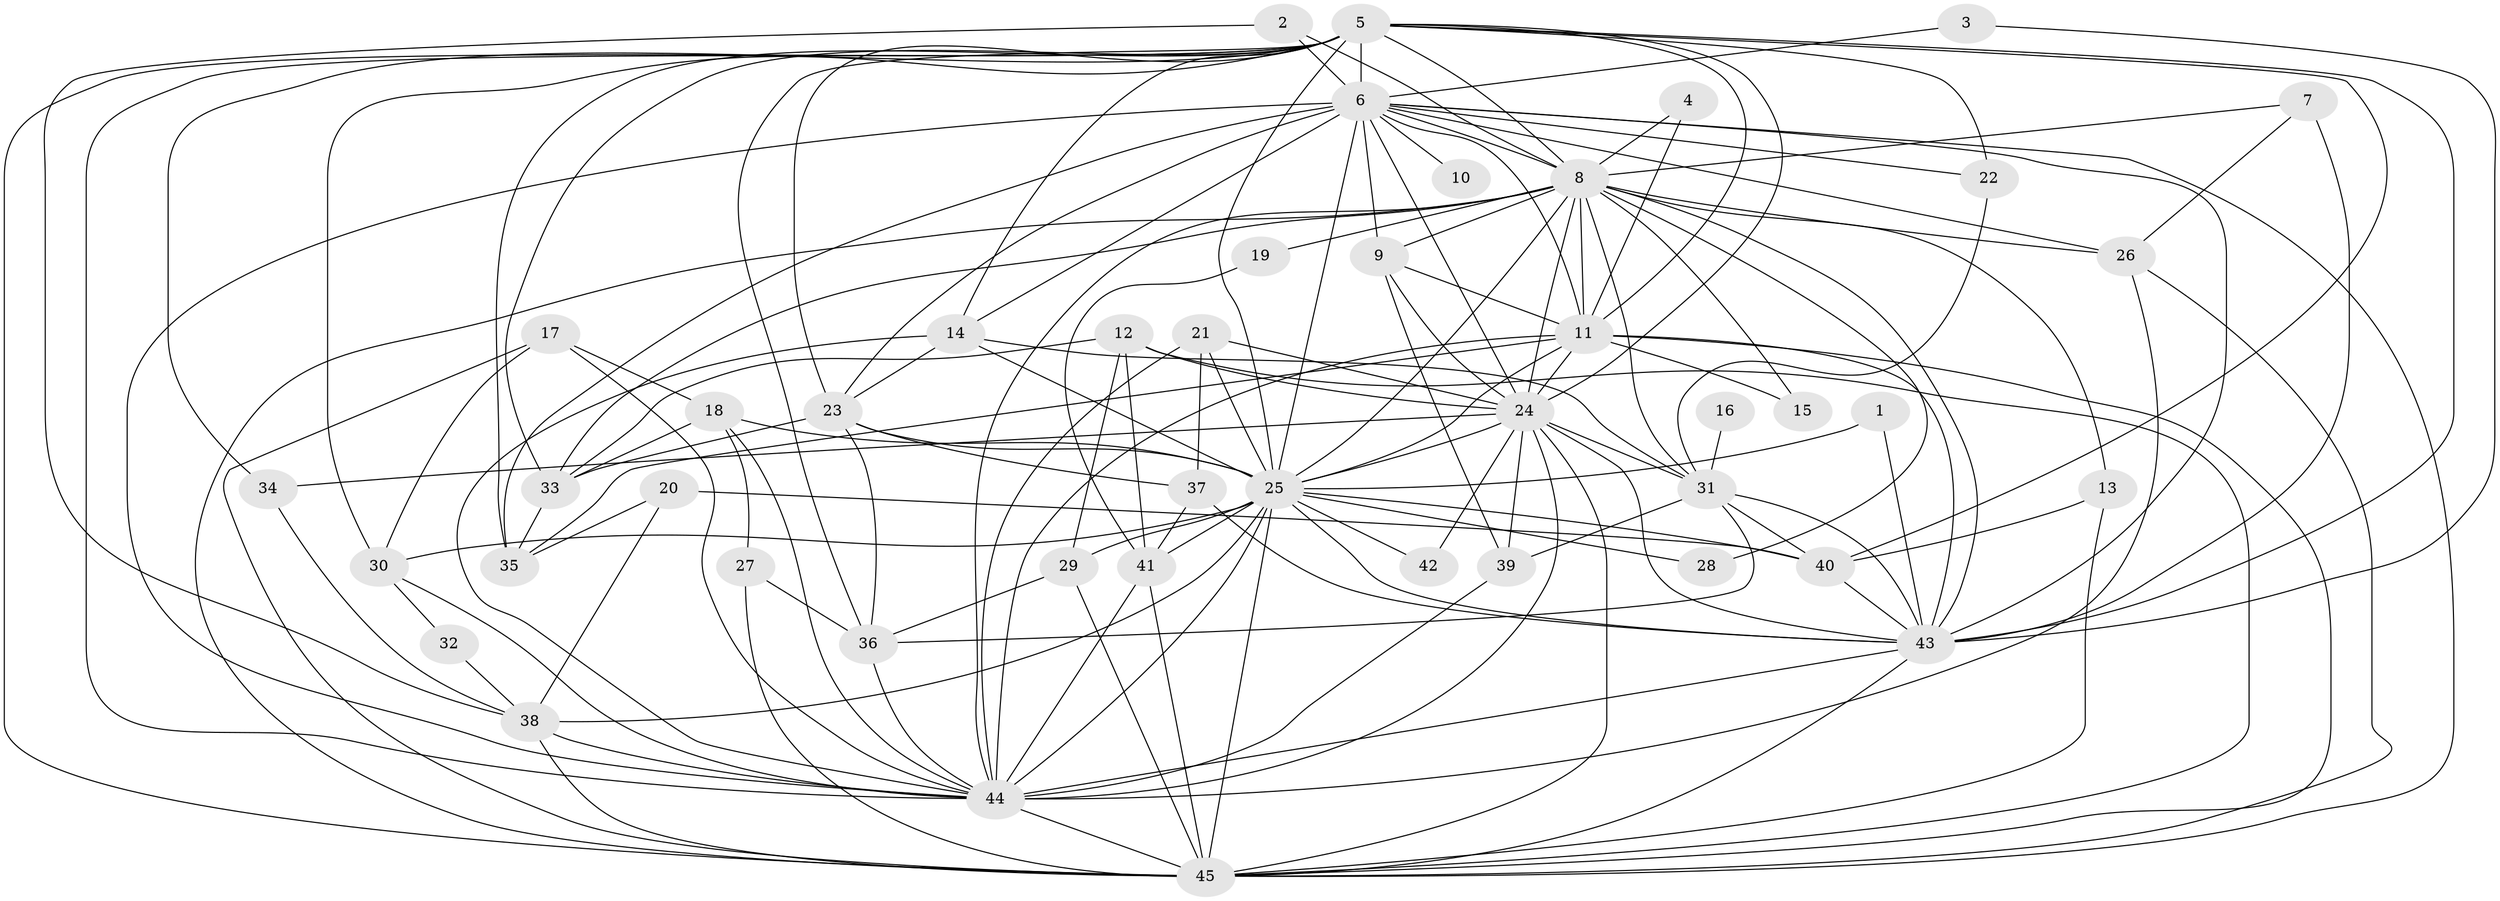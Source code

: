 // original degree distribution, {16: 0.017857142857142856, 18: 0.008928571428571428, 21: 0.026785714285714284, 20: 0.008928571428571428, 24: 0.008928571428571428, 28: 0.008928571428571428, 25: 0.008928571428571428, 2: 0.5714285714285714, 7: 0.017857142857142856, 3: 0.15178571428571427, 4: 0.08928571428571429, 6: 0.044642857142857144, 10: 0.008928571428571428, 5: 0.026785714285714284}
// Generated by graph-tools (version 1.1) at 2025/36/03/04/25 23:36:20]
// undirected, 45 vertices, 145 edges
graph export_dot {
  node [color=gray90,style=filled];
  1;
  2;
  3;
  4;
  5;
  6;
  7;
  8;
  9;
  10;
  11;
  12;
  13;
  14;
  15;
  16;
  17;
  18;
  19;
  20;
  21;
  22;
  23;
  24;
  25;
  26;
  27;
  28;
  29;
  30;
  31;
  32;
  33;
  34;
  35;
  36;
  37;
  38;
  39;
  40;
  41;
  42;
  43;
  44;
  45;
  1 -- 25 [weight=1.0];
  1 -- 43 [weight=1.0];
  2 -- 6 [weight=1.0];
  2 -- 8 [weight=1.0];
  2 -- 38 [weight=1.0];
  3 -- 6 [weight=1.0];
  3 -- 43 [weight=1.0];
  4 -- 8 [weight=1.0];
  4 -- 11 [weight=1.0];
  5 -- 6 [weight=2.0];
  5 -- 8 [weight=4.0];
  5 -- 11 [weight=2.0];
  5 -- 14 [weight=1.0];
  5 -- 22 [weight=2.0];
  5 -- 23 [weight=1.0];
  5 -- 24 [weight=2.0];
  5 -- 25 [weight=2.0];
  5 -- 30 [weight=2.0];
  5 -- 33 [weight=1.0];
  5 -- 34 [weight=1.0];
  5 -- 35 [weight=1.0];
  5 -- 36 [weight=1.0];
  5 -- 40 [weight=1.0];
  5 -- 43 [weight=3.0];
  5 -- 44 [weight=3.0];
  5 -- 45 [weight=3.0];
  6 -- 8 [weight=1.0];
  6 -- 9 [weight=1.0];
  6 -- 10 [weight=1.0];
  6 -- 11 [weight=1.0];
  6 -- 14 [weight=1.0];
  6 -- 22 [weight=1.0];
  6 -- 23 [weight=1.0];
  6 -- 24 [weight=1.0];
  6 -- 25 [weight=2.0];
  6 -- 26 [weight=1.0];
  6 -- 35 [weight=1.0];
  6 -- 43 [weight=1.0];
  6 -- 44 [weight=2.0];
  6 -- 45 [weight=1.0];
  7 -- 8 [weight=1.0];
  7 -- 26 [weight=1.0];
  7 -- 43 [weight=1.0];
  8 -- 9 [weight=1.0];
  8 -- 11 [weight=2.0];
  8 -- 13 [weight=1.0];
  8 -- 15 [weight=1.0];
  8 -- 19 [weight=1.0];
  8 -- 24 [weight=1.0];
  8 -- 25 [weight=1.0];
  8 -- 26 [weight=1.0];
  8 -- 28 [weight=1.0];
  8 -- 31 [weight=1.0];
  8 -- 33 [weight=1.0];
  8 -- 43 [weight=2.0];
  8 -- 44 [weight=1.0];
  8 -- 45 [weight=1.0];
  9 -- 11 [weight=1.0];
  9 -- 24 [weight=2.0];
  9 -- 39 [weight=1.0];
  11 -- 15 [weight=1.0];
  11 -- 24 [weight=1.0];
  11 -- 25 [weight=1.0];
  11 -- 35 [weight=2.0];
  11 -- 43 [weight=2.0];
  11 -- 44 [weight=1.0];
  11 -- 45 [weight=1.0];
  12 -- 24 [weight=1.0];
  12 -- 29 [weight=1.0];
  12 -- 33 [weight=1.0];
  12 -- 41 [weight=1.0];
  12 -- 45 [weight=1.0];
  13 -- 40 [weight=1.0];
  13 -- 45 [weight=1.0];
  14 -- 23 [weight=1.0];
  14 -- 25 [weight=1.0];
  14 -- 31 [weight=1.0];
  14 -- 44 [weight=1.0];
  16 -- 31 [weight=1.0];
  17 -- 18 [weight=1.0];
  17 -- 30 [weight=1.0];
  17 -- 44 [weight=1.0];
  17 -- 45 [weight=1.0];
  18 -- 25 [weight=1.0];
  18 -- 27 [weight=1.0];
  18 -- 33 [weight=1.0];
  18 -- 44 [weight=1.0];
  19 -- 41 [weight=1.0];
  20 -- 35 [weight=1.0];
  20 -- 38 [weight=1.0];
  20 -- 40 [weight=1.0];
  21 -- 24 [weight=1.0];
  21 -- 25 [weight=1.0];
  21 -- 37 [weight=1.0];
  21 -- 44 [weight=1.0];
  22 -- 31 [weight=1.0];
  23 -- 25 [weight=1.0];
  23 -- 33 [weight=1.0];
  23 -- 36 [weight=1.0];
  23 -- 37 [weight=1.0];
  24 -- 25 [weight=2.0];
  24 -- 31 [weight=1.0];
  24 -- 34 [weight=1.0];
  24 -- 39 [weight=1.0];
  24 -- 42 [weight=1.0];
  24 -- 43 [weight=2.0];
  24 -- 44 [weight=1.0];
  24 -- 45 [weight=2.0];
  25 -- 28 [weight=1.0];
  25 -- 29 [weight=1.0];
  25 -- 30 [weight=1.0];
  25 -- 38 [weight=1.0];
  25 -- 40 [weight=2.0];
  25 -- 41 [weight=1.0];
  25 -- 42 [weight=2.0];
  25 -- 43 [weight=1.0];
  25 -- 44 [weight=3.0];
  25 -- 45 [weight=2.0];
  26 -- 44 [weight=1.0];
  26 -- 45 [weight=1.0];
  27 -- 36 [weight=1.0];
  27 -- 45 [weight=1.0];
  29 -- 36 [weight=1.0];
  29 -- 45 [weight=1.0];
  30 -- 32 [weight=1.0];
  30 -- 44 [weight=1.0];
  31 -- 36 [weight=1.0];
  31 -- 39 [weight=1.0];
  31 -- 40 [weight=1.0];
  31 -- 43 [weight=1.0];
  32 -- 38 [weight=1.0];
  33 -- 35 [weight=1.0];
  34 -- 38 [weight=1.0];
  36 -- 44 [weight=1.0];
  37 -- 41 [weight=1.0];
  37 -- 43 [weight=1.0];
  38 -- 44 [weight=1.0];
  38 -- 45 [weight=1.0];
  39 -- 44 [weight=1.0];
  40 -- 43 [weight=1.0];
  41 -- 44 [weight=1.0];
  41 -- 45 [weight=2.0];
  43 -- 44 [weight=3.0];
  43 -- 45 [weight=1.0];
  44 -- 45 [weight=2.0];
}
